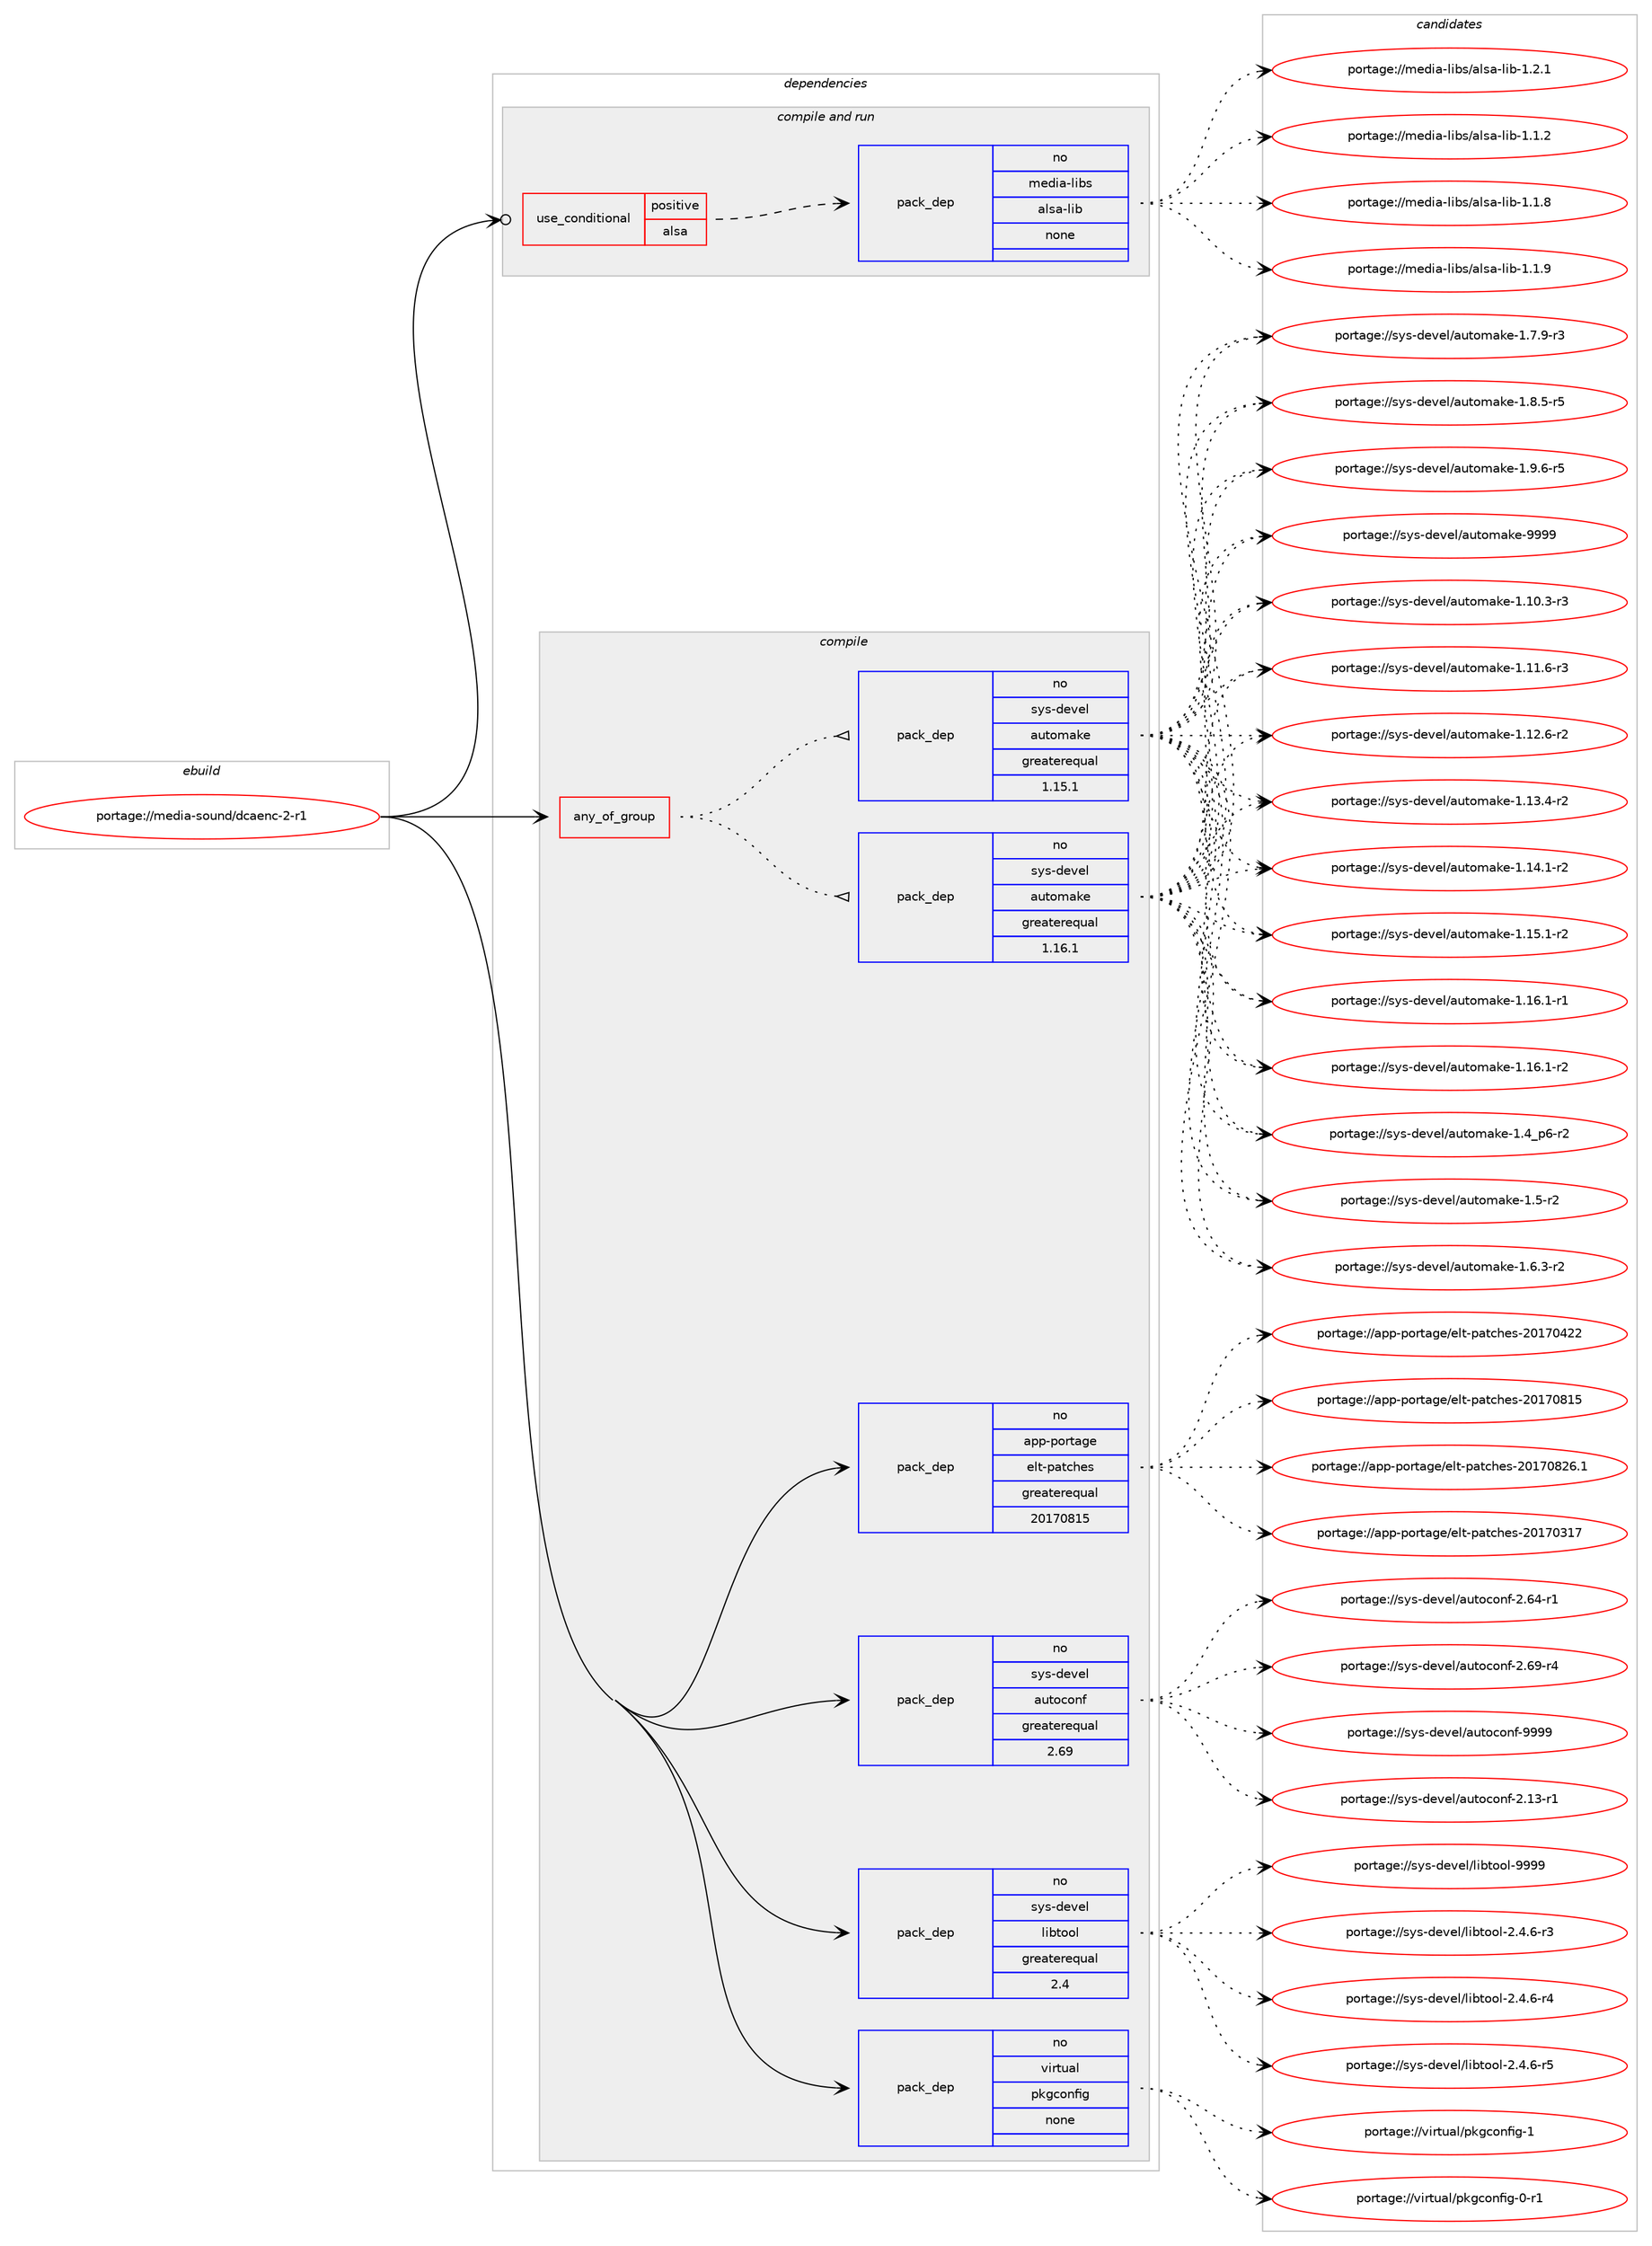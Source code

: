 digraph prolog {

# *************
# Graph options
# *************

newrank=true;
concentrate=true;
compound=true;
graph [rankdir=LR,fontname=Helvetica,fontsize=10,ranksep=1.5];#, ranksep=2.5, nodesep=0.2];
edge  [arrowhead=vee];
node  [fontname=Helvetica,fontsize=10];

# **********
# The ebuild
# **********

subgraph cluster_leftcol {
color=gray;
rank=same;
label=<<i>ebuild</i>>;
id [label="portage://media-sound/dcaenc-2-r1", color=red, width=4, href="../media-sound/dcaenc-2-r1.svg"];
}

# ****************
# The dependencies
# ****************

subgraph cluster_midcol {
color=gray;
label=<<i>dependencies</i>>;
subgraph cluster_compile {
fillcolor="#eeeeee";
style=filled;
label=<<i>compile</i>>;
subgraph any5288 {
dependency331187 [label=<<TABLE BORDER="0" CELLBORDER="1" CELLSPACING="0" CELLPADDING="4"><TR><TD CELLPADDING="10">any_of_group</TD></TR></TABLE>>, shape=none, color=red];subgraph pack243457 {
dependency331188 [label=<<TABLE BORDER="0" CELLBORDER="1" CELLSPACING="0" CELLPADDING="4" WIDTH="220"><TR><TD ROWSPAN="6" CELLPADDING="30">pack_dep</TD></TR><TR><TD WIDTH="110">no</TD></TR><TR><TD>sys-devel</TD></TR><TR><TD>automake</TD></TR><TR><TD>greaterequal</TD></TR><TR><TD>1.16.1</TD></TR></TABLE>>, shape=none, color=blue];
}
dependency331187:e -> dependency331188:w [weight=20,style="dotted",arrowhead="oinv"];
subgraph pack243458 {
dependency331189 [label=<<TABLE BORDER="0" CELLBORDER="1" CELLSPACING="0" CELLPADDING="4" WIDTH="220"><TR><TD ROWSPAN="6" CELLPADDING="30">pack_dep</TD></TR><TR><TD WIDTH="110">no</TD></TR><TR><TD>sys-devel</TD></TR><TR><TD>automake</TD></TR><TR><TD>greaterequal</TD></TR><TR><TD>1.15.1</TD></TR></TABLE>>, shape=none, color=blue];
}
dependency331187:e -> dependency331189:w [weight=20,style="dotted",arrowhead="oinv"];
}
id:e -> dependency331187:w [weight=20,style="solid",arrowhead="vee"];
subgraph pack243459 {
dependency331190 [label=<<TABLE BORDER="0" CELLBORDER="1" CELLSPACING="0" CELLPADDING="4" WIDTH="220"><TR><TD ROWSPAN="6" CELLPADDING="30">pack_dep</TD></TR><TR><TD WIDTH="110">no</TD></TR><TR><TD>app-portage</TD></TR><TR><TD>elt-patches</TD></TR><TR><TD>greaterequal</TD></TR><TR><TD>20170815</TD></TR></TABLE>>, shape=none, color=blue];
}
id:e -> dependency331190:w [weight=20,style="solid",arrowhead="vee"];
subgraph pack243460 {
dependency331191 [label=<<TABLE BORDER="0" CELLBORDER="1" CELLSPACING="0" CELLPADDING="4" WIDTH="220"><TR><TD ROWSPAN="6" CELLPADDING="30">pack_dep</TD></TR><TR><TD WIDTH="110">no</TD></TR><TR><TD>sys-devel</TD></TR><TR><TD>autoconf</TD></TR><TR><TD>greaterequal</TD></TR><TR><TD>2.69</TD></TR></TABLE>>, shape=none, color=blue];
}
id:e -> dependency331191:w [weight=20,style="solid",arrowhead="vee"];
subgraph pack243461 {
dependency331192 [label=<<TABLE BORDER="0" CELLBORDER="1" CELLSPACING="0" CELLPADDING="4" WIDTH="220"><TR><TD ROWSPAN="6" CELLPADDING="30">pack_dep</TD></TR><TR><TD WIDTH="110">no</TD></TR><TR><TD>sys-devel</TD></TR><TR><TD>libtool</TD></TR><TR><TD>greaterequal</TD></TR><TR><TD>2.4</TD></TR></TABLE>>, shape=none, color=blue];
}
id:e -> dependency331192:w [weight=20,style="solid",arrowhead="vee"];
subgraph pack243462 {
dependency331193 [label=<<TABLE BORDER="0" CELLBORDER="1" CELLSPACING="0" CELLPADDING="4" WIDTH="220"><TR><TD ROWSPAN="6" CELLPADDING="30">pack_dep</TD></TR><TR><TD WIDTH="110">no</TD></TR><TR><TD>virtual</TD></TR><TR><TD>pkgconfig</TD></TR><TR><TD>none</TD></TR><TR><TD></TD></TR></TABLE>>, shape=none, color=blue];
}
id:e -> dependency331193:w [weight=20,style="solid",arrowhead="vee"];
}
subgraph cluster_compileandrun {
fillcolor="#eeeeee";
style=filled;
label=<<i>compile and run</i>>;
subgraph cond82299 {
dependency331194 [label=<<TABLE BORDER="0" CELLBORDER="1" CELLSPACING="0" CELLPADDING="4"><TR><TD ROWSPAN="3" CELLPADDING="10">use_conditional</TD></TR><TR><TD>positive</TD></TR><TR><TD>alsa</TD></TR></TABLE>>, shape=none, color=red];
subgraph pack243463 {
dependency331195 [label=<<TABLE BORDER="0" CELLBORDER="1" CELLSPACING="0" CELLPADDING="4" WIDTH="220"><TR><TD ROWSPAN="6" CELLPADDING="30">pack_dep</TD></TR><TR><TD WIDTH="110">no</TD></TR><TR><TD>media-libs</TD></TR><TR><TD>alsa-lib</TD></TR><TR><TD>none</TD></TR><TR><TD></TD></TR></TABLE>>, shape=none, color=blue];
}
dependency331194:e -> dependency331195:w [weight=20,style="dashed",arrowhead="vee"];
}
id:e -> dependency331194:w [weight=20,style="solid",arrowhead="odotvee"];
}
subgraph cluster_run {
fillcolor="#eeeeee";
style=filled;
label=<<i>run</i>>;
}
}

# **************
# The candidates
# **************

subgraph cluster_choices {
rank=same;
color=gray;
label=<<i>candidates</i>>;

subgraph choice243457 {
color=black;
nodesep=1;
choiceportage11512111545100101118101108479711711611110997107101454946494846514511451 [label="portage://sys-devel/automake-1.10.3-r3", color=red, width=4,href="../sys-devel/automake-1.10.3-r3.svg"];
choiceportage11512111545100101118101108479711711611110997107101454946494946544511451 [label="portage://sys-devel/automake-1.11.6-r3", color=red, width=4,href="../sys-devel/automake-1.11.6-r3.svg"];
choiceportage11512111545100101118101108479711711611110997107101454946495046544511450 [label="portage://sys-devel/automake-1.12.6-r2", color=red, width=4,href="../sys-devel/automake-1.12.6-r2.svg"];
choiceportage11512111545100101118101108479711711611110997107101454946495146524511450 [label="portage://sys-devel/automake-1.13.4-r2", color=red, width=4,href="../sys-devel/automake-1.13.4-r2.svg"];
choiceportage11512111545100101118101108479711711611110997107101454946495246494511450 [label="portage://sys-devel/automake-1.14.1-r2", color=red, width=4,href="../sys-devel/automake-1.14.1-r2.svg"];
choiceportage11512111545100101118101108479711711611110997107101454946495346494511450 [label="portage://sys-devel/automake-1.15.1-r2", color=red, width=4,href="../sys-devel/automake-1.15.1-r2.svg"];
choiceportage11512111545100101118101108479711711611110997107101454946495446494511449 [label="portage://sys-devel/automake-1.16.1-r1", color=red, width=4,href="../sys-devel/automake-1.16.1-r1.svg"];
choiceportage11512111545100101118101108479711711611110997107101454946495446494511450 [label="portage://sys-devel/automake-1.16.1-r2", color=red, width=4,href="../sys-devel/automake-1.16.1-r2.svg"];
choiceportage115121115451001011181011084797117116111109971071014549465295112544511450 [label="portage://sys-devel/automake-1.4_p6-r2", color=red, width=4,href="../sys-devel/automake-1.4_p6-r2.svg"];
choiceportage11512111545100101118101108479711711611110997107101454946534511450 [label="portage://sys-devel/automake-1.5-r2", color=red, width=4,href="../sys-devel/automake-1.5-r2.svg"];
choiceportage115121115451001011181011084797117116111109971071014549465446514511450 [label="portage://sys-devel/automake-1.6.3-r2", color=red, width=4,href="../sys-devel/automake-1.6.3-r2.svg"];
choiceportage115121115451001011181011084797117116111109971071014549465546574511451 [label="portage://sys-devel/automake-1.7.9-r3", color=red, width=4,href="../sys-devel/automake-1.7.9-r3.svg"];
choiceportage115121115451001011181011084797117116111109971071014549465646534511453 [label="portage://sys-devel/automake-1.8.5-r5", color=red, width=4,href="../sys-devel/automake-1.8.5-r5.svg"];
choiceportage115121115451001011181011084797117116111109971071014549465746544511453 [label="portage://sys-devel/automake-1.9.6-r5", color=red, width=4,href="../sys-devel/automake-1.9.6-r5.svg"];
choiceportage115121115451001011181011084797117116111109971071014557575757 [label="portage://sys-devel/automake-9999", color=red, width=4,href="../sys-devel/automake-9999.svg"];
dependency331188:e -> choiceportage11512111545100101118101108479711711611110997107101454946494846514511451:w [style=dotted,weight="100"];
dependency331188:e -> choiceportage11512111545100101118101108479711711611110997107101454946494946544511451:w [style=dotted,weight="100"];
dependency331188:e -> choiceportage11512111545100101118101108479711711611110997107101454946495046544511450:w [style=dotted,weight="100"];
dependency331188:e -> choiceportage11512111545100101118101108479711711611110997107101454946495146524511450:w [style=dotted,weight="100"];
dependency331188:e -> choiceportage11512111545100101118101108479711711611110997107101454946495246494511450:w [style=dotted,weight="100"];
dependency331188:e -> choiceportage11512111545100101118101108479711711611110997107101454946495346494511450:w [style=dotted,weight="100"];
dependency331188:e -> choiceportage11512111545100101118101108479711711611110997107101454946495446494511449:w [style=dotted,weight="100"];
dependency331188:e -> choiceportage11512111545100101118101108479711711611110997107101454946495446494511450:w [style=dotted,weight="100"];
dependency331188:e -> choiceportage115121115451001011181011084797117116111109971071014549465295112544511450:w [style=dotted,weight="100"];
dependency331188:e -> choiceportage11512111545100101118101108479711711611110997107101454946534511450:w [style=dotted,weight="100"];
dependency331188:e -> choiceportage115121115451001011181011084797117116111109971071014549465446514511450:w [style=dotted,weight="100"];
dependency331188:e -> choiceportage115121115451001011181011084797117116111109971071014549465546574511451:w [style=dotted,weight="100"];
dependency331188:e -> choiceportage115121115451001011181011084797117116111109971071014549465646534511453:w [style=dotted,weight="100"];
dependency331188:e -> choiceportage115121115451001011181011084797117116111109971071014549465746544511453:w [style=dotted,weight="100"];
dependency331188:e -> choiceportage115121115451001011181011084797117116111109971071014557575757:w [style=dotted,weight="100"];
}
subgraph choice243458 {
color=black;
nodesep=1;
choiceportage11512111545100101118101108479711711611110997107101454946494846514511451 [label="portage://sys-devel/automake-1.10.3-r3", color=red, width=4,href="../sys-devel/automake-1.10.3-r3.svg"];
choiceportage11512111545100101118101108479711711611110997107101454946494946544511451 [label="portage://sys-devel/automake-1.11.6-r3", color=red, width=4,href="../sys-devel/automake-1.11.6-r3.svg"];
choiceportage11512111545100101118101108479711711611110997107101454946495046544511450 [label="portage://sys-devel/automake-1.12.6-r2", color=red, width=4,href="../sys-devel/automake-1.12.6-r2.svg"];
choiceportage11512111545100101118101108479711711611110997107101454946495146524511450 [label="portage://sys-devel/automake-1.13.4-r2", color=red, width=4,href="../sys-devel/automake-1.13.4-r2.svg"];
choiceportage11512111545100101118101108479711711611110997107101454946495246494511450 [label="portage://sys-devel/automake-1.14.1-r2", color=red, width=4,href="../sys-devel/automake-1.14.1-r2.svg"];
choiceportage11512111545100101118101108479711711611110997107101454946495346494511450 [label="portage://sys-devel/automake-1.15.1-r2", color=red, width=4,href="../sys-devel/automake-1.15.1-r2.svg"];
choiceportage11512111545100101118101108479711711611110997107101454946495446494511449 [label="portage://sys-devel/automake-1.16.1-r1", color=red, width=4,href="../sys-devel/automake-1.16.1-r1.svg"];
choiceportage11512111545100101118101108479711711611110997107101454946495446494511450 [label="portage://sys-devel/automake-1.16.1-r2", color=red, width=4,href="../sys-devel/automake-1.16.1-r2.svg"];
choiceportage115121115451001011181011084797117116111109971071014549465295112544511450 [label="portage://sys-devel/automake-1.4_p6-r2", color=red, width=4,href="../sys-devel/automake-1.4_p6-r2.svg"];
choiceportage11512111545100101118101108479711711611110997107101454946534511450 [label="portage://sys-devel/automake-1.5-r2", color=red, width=4,href="../sys-devel/automake-1.5-r2.svg"];
choiceportage115121115451001011181011084797117116111109971071014549465446514511450 [label="portage://sys-devel/automake-1.6.3-r2", color=red, width=4,href="../sys-devel/automake-1.6.3-r2.svg"];
choiceportage115121115451001011181011084797117116111109971071014549465546574511451 [label="portage://sys-devel/automake-1.7.9-r3", color=red, width=4,href="../sys-devel/automake-1.7.9-r3.svg"];
choiceportage115121115451001011181011084797117116111109971071014549465646534511453 [label="portage://sys-devel/automake-1.8.5-r5", color=red, width=4,href="../sys-devel/automake-1.8.5-r5.svg"];
choiceportage115121115451001011181011084797117116111109971071014549465746544511453 [label="portage://sys-devel/automake-1.9.6-r5", color=red, width=4,href="../sys-devel/automake-1.9.6-r5.svg"];
choiceportage115121115451001011181011084797117116111109971071014557575757 [label="portage://sys-devel/automake-9999", color=red, width=4,href="../sys-devel/automake-9999.svg"];
dependency331189:e -> choiceportage11512111545100101118101108479711711611110997107101454946494846514511451:w [style=dotted,weight="100"];
dependency331189:e -> choiceportage11512111545100101118101108479711711611110997107101454946494946544511451:w [style=dotted,weight="100"];
dependency331189:e -> choiceportage11512111545100101118101108479711711611110997107101454946495046544511450:w [style=dotted,weight="100"];
dependency331189:e -> choiceportage11512111545100101118101108479711711611110997107101454946495146524511450:w [style=dotted,weight="100"];
dependency331189:e -> choiceportage11512111545100101118101108479711711611110997107101454946495246494511450:w [style=dotted,weight="100"];
dependency331189:e -> choiceportage11512111545100101118101108479711711611110997107101454946495346494511450:w [style=dotted,weight="100"];
dependency331189:e -> choiceportage11512111545100101118101108479711711611110997107101454946495446494511449:w [style=dotted,weight="100"];
dependency331189:e -> choiceportage11512111545100101118101108479711711611110997107101454946495446494511450:w [style=dotted,weight="100"];
dependency331189:e -> choiceportage115121115451001011181011084797117116111109971071014549465295112544511450:w [style=dotted,weight="100"];
dependency331189:e -> choiceportage11512111545100101118101108479711711611110997107101454946534511450:w [style=dotted,weight="100"];
dependency331189:e -> choiceportage115121115451001011181011084797117116111109971071014549465446514511450:w [style=dotted,weight="100"];
dependency331189:e -> choiceportage115121115451001011181011084797117116111109971071014549465546574511451:w [style=dotted,weight="100"];
dependency331189:e -> choiceportage115121115451001011181011084797117116111109971071014549465646534511453:w [style=dotted,weight="100"];
dependency331189:e -> choiceportage115121115451001011181011084797117116111109971071014549465746544511453:w [style=dotted,weight="100"];
dependency331189:e -> choiceportage115121115451001011181011084797117116111109971071014557575757:w [style=dotted,weight="100"];
}
subgraph choice243459 {
color=black;
nodesep=1;
choiceportage97112112451121111141169710310147101108116451129711699104101115455048495548514955 [label="portage://app-portage/elt-patches-20170317", color=red, width=4,href="../app-portage/elt-patches-20170317.svg"];
choiceportage97112112451121111141169710310147101108116451129711699104101115455048495548525050 [label="portage://app-portage/elt-patches-20170422", color=red, width=4,href="../app-portage/elt-patches-20170422.svg"];
choiceportage97112112451121111141169710310147101108116451129711699104101115455048495548564953 [label="portage://app-portage/elt-patches-20170815", color=red, width=4,href="../app-portage/elt-patches-20170815.svg"];
choiceportage971121124511211111411697103101471011081164511297116991041011154550484955485650544649 [label="portage://app-portage/elt-patches-20170826.1", color=red, width=4,href="../app-portage/elt-patches-20170826.1.svg"];
dependency331190:e -> choiceportage97112112451121111141169710310147101108116451129711699104101115455048495548514955:w [style=dotted,weight="100"];
dependency331190:e -> choiceportage97112112451121111141169710310147101108116451129711699104101115455048495548525050:w [style=dotted,weight="100"];
dependency331190:e -> choiceportage97112112451121111141169710310147101108116451129711699104101115455048495548564953:w [style=dotted,weight="100"];
dependency331190:e -> choiceportage971121124511211111411697103101471011081164511297116991041011154550484955485650544649:w [style=dotted,weight="100"];
}
subgraph choice243460 {
color=black;
nodesep=1;
choiceportage1151211154510010111810110847971171161119911111010245504649514511449 [label="portage://sys-devel/autoconf-2.13-r1", color=red, width=4,href="../sys-devel/autoconf-2.13-r1.svg"];
choiceportage1151211154510010111810110847971171161119911111010245504654524511449 [label="portage://sys-devel/autoconf-2.64-r1", color=red, width=4,href="../sys-devel/autoconf-2.64-r1.svg"];
choiceportage1151211154510010111810110847971171161119911111010245504654574511452 [label="portage://sys-devel/autoconf-2.69-r4", color=red, width=4,href="../sys-devel/autoconf-2.69-r4.svg"];
choiceportage115121115451001011181011084797117116111991111101024557575757 [label="portage://sys-devel/autoconf-9999", color=red, width=4,href="../sys-devel/autoconf-9999.svg"];
dependency331191:e -> choiceportage1151211154510010111810110847971171161119911111010245504649514511449:w [style=dotted,weight="100"];
dependency331191:e -> choiceportage1151211154510010111810110847971171161119911111010245504654524511449:w [style=dotted,weight="100"];
dependency331191:e -> choiceportage1151211154510010111810110847971171161119911111010245504654574511452:w [style=dotted,weight="100"];
dependency331191:e -> choiceportage115121115451001011181011084797117116111991111101024557575757:w [style=dotted,weight="100"];
}
subgraph choice243461 {
color=black;
nodesep=1;
choiceportage1151211154510010111810110847108105981161111111084550465246544511451 [label="portage://sys-devel/libtool-2.4.6-r3", color=red, width=4,href="../sys-devel/libtool-2.4.6-r3.svg"];
choiceportage1151211154510010111810110847108105981161111111084550465246544511452 [label="portage://sys-devel/libtool-2.4.6-r4", color=red, width=4,href="../sys-devel/libtool-2.4.6-r4.svg"];
choiceportage1151211154510010111810110847108105981161111111084550465246544511453 [label="portage://sys-devel/libtool-2.4.6-r5", color=red, width=4,href="../sys-devel/libtool-2.4.6-r5.svg"];
choiceportage1151211154510010111810110847108105981161111111084557575757 [label="portage://sys-devel/libtool-9999", color=red, width=4,href="../sys-devel/libtool-9999.svg"];
dependency331192:e -> choiceportage1151211154510010111810110847108105981161111111084550465246544511451:w [style=dotted,weight="100"];
dependency331192:e -> choiceportage1151211154510010111810110847108105981161111111084550465246544511452:w [style=dotted,weight="100"];
dependency331192:e -> choiceportage1151211154510010111810110847108105981161111111084550465246544511453:w [style=dotted,weight="100"];
dependency331192:e -> choiceportage1151211154510010111810110847108105981161111111084557575757:w [style=dotted,weight="100"];
}
subgraph choice243462 {
color=black;
nodesep=1;
choiceportage11810511411611797108471121071039911111010210510345484511449 [label="portage://virtual/pkgconfig-0-r1", color=red, width=4,href="../virtual/pkgconfig-0-r1.svg"];
choiceportage1181051141161179710847112107103991111101021051034549 [label="portage://virtual/pkgconfig-1", color=red, width=4,href="../virtual/pkgconfig-1.svg"];
dependency331193:e -> choiceportage11810511411611797108471121071039911111010210510345484511449:w [style=dotted,weight="100"];
dependency331193:e -> choiceportage1181051141161179710847112107103991111101021051034549:w [style=dotted,weight="100"];
}
subgraph choice243463 {
color=black;
nodesep=1;
choiceportage1091011001059745108105981154797108115974510810598454946494650 [label="portage://media-libs/alsa-lib-1.1.2", color=red, width=4,href="../media-libs/alsa-lib-1.1.2.svg"];
choiceportage1091011001059745108105981154797108115974510810598454946494656 [label="portage://media-libs/alsa-lib-1.1.8", color=red, width=4,href="../media-libs/alsa-lib-1.1.8.svg"];
choiceportage1091011001059745108105981154797108115974510810598454946494657 [label="portage://media-libs/alsa-lib-1.1.9", color=red, width=4,href="../media-libs/alsa-lib-1.1.9.svg"];
choiceportage1091011001059745108105981154797108115974510810598454946504649 [label="portage://media-libs/alsa-lib-1.2.1", color=red, width=4,href="../media-libs/alsa-lib-1.2.1.svg"];
dependency331195:e -> choiceportage1091011001059745108105981154797108115974510810598454946494650:w [style=dotted,weight="100"];
dependency331195:e -> choiceportage1091011001059745108105981154797108115974510810598454946494656:w [style=dotted,weight="100"];
dependency331195:e -> choiceportage1091011001059745108105981154797108115974510810598454946494657:w [style=dotted,weight="100"];
dependency331195:e -> choiceportage1091011001059745108105981154797108115974510810598454946504649:w [style=dotted,weight="100"];
}
}

}
